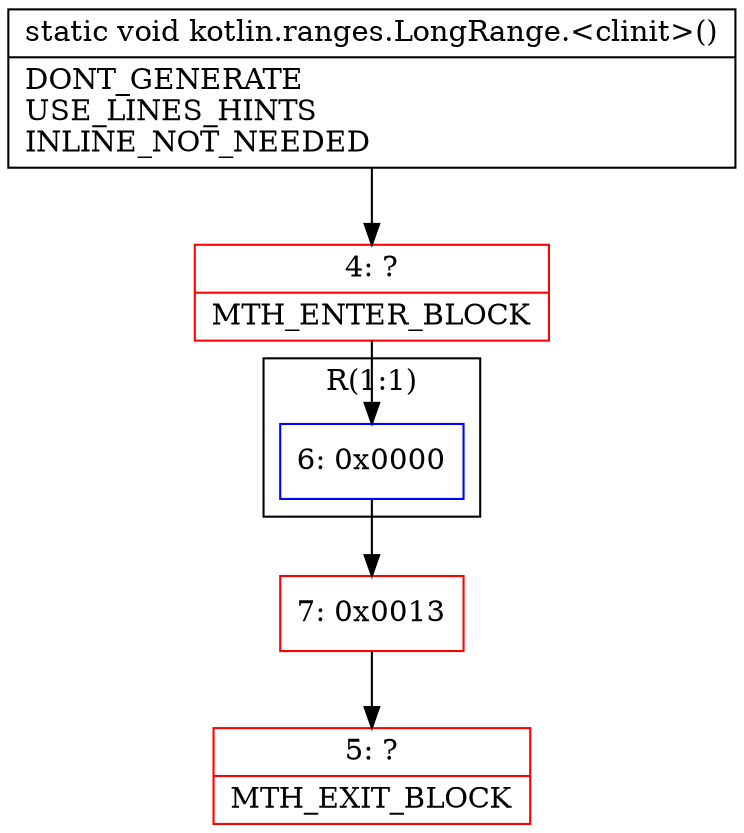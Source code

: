 digraph "CFG forkotlin.ranges.LongRange.\<clinit\>()V" {
subgraph cluster_Region_1957947829 {
label = "R(1:1)";
node [shape=record,color=blue];
Node_6 [shape=record,label="{6\:\ 0x0000}"];
}
Node_4 [shape=record,color=red,label="{4\:\ ?|MTH_ENTER_BLOCK\l}"];
Node_7 [shape=record,color=red,label="{7\:\ 0x0013}"];
Node_5 [shape=record,color=red,label="{5\:\ ?|MTH_EXIT_BLOCK\l}"];
MethodNode[shape=record,label="{static void kotlin.ranges.LongRange.\<clinit\>()  | DONT_GENERATE\lUSE_LINES_HINTS\lINLINE_NOT_NEEDED\l}"];
MethodNode -> Node_4;Node_6 -> Node_7;
Node_4 -> Node_6;
Node_7 -> Node_5;
}

